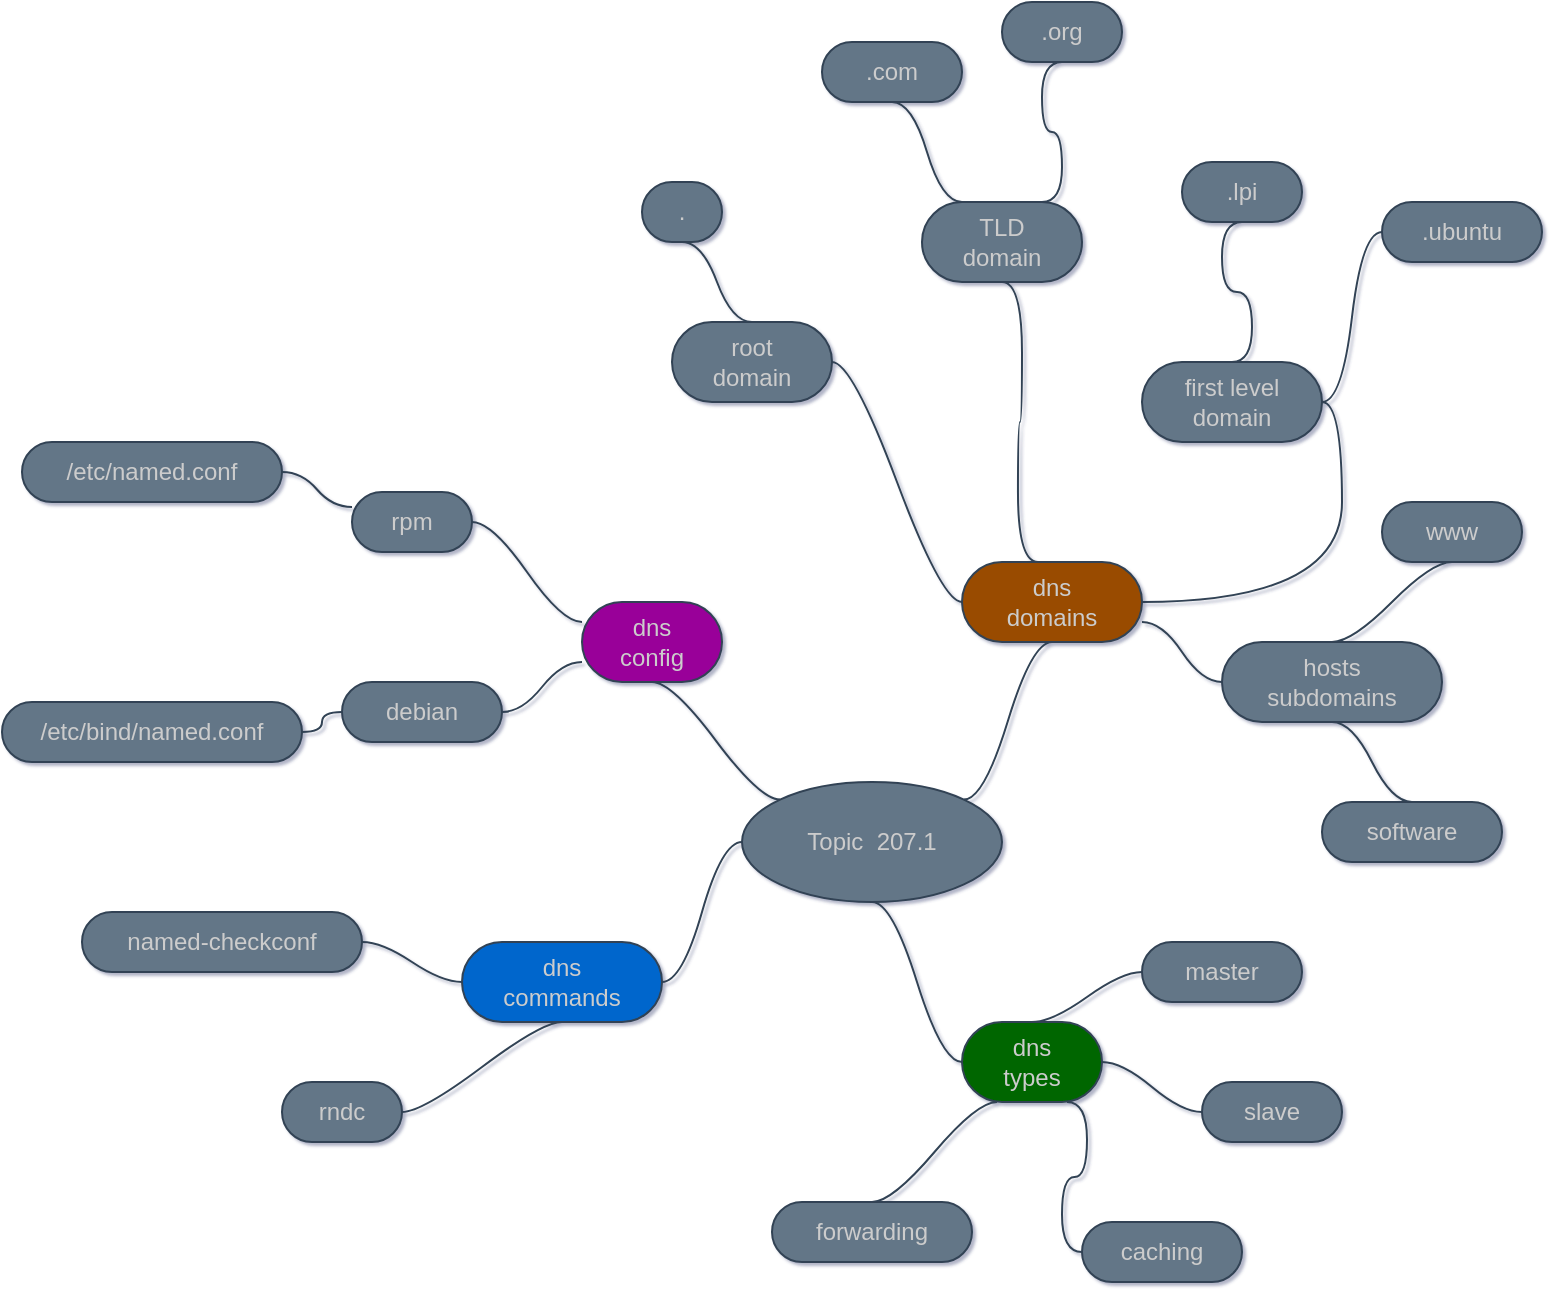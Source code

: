 <mxfile>
    <diagram id="bvMxqJy8REenpndCrTQX" name="Page-1">
        <mxGraphModel dx="925" dy="1609" grid="1" gridSize="10" guides="1" tooltips="1" connect="1" arrows="1" fold="1" page="1" pageScale="1" pageWidth="850" pageHeight="1100" background="none" math="0" shadow="1">
            <root>
                <mxCell id="0"/>
                <mxCell id="1" parent="0"/>
                <mxCell id="8" value="Topic&amp;nbsp; 207.1" style="ellipse;whiteSpace=wrap;html=1;align=center;treeFolding=1;treeMoving=1;newEdgeStyle={&quot;edgeStyle&quot;:&quot;entityRelationEdgeStyle&quot;,&quot;startArrow&quot;:&quot;none&quot;,&quot;endArrow&quot;:&quot;none&quot;,&quot;segment&quot;:10,&quot;curved&quot;:1};fillColor=#647687;fontColor=#CCCCCC;strokeColor=#314354;" parent="1" vertex="1">
                    <mxGeometry x="420" y="-450" width="130" height="60" as="geometry"/>
                </mxCell>
                <mxCell id="66" value="" style="edgeStyle=entityRelationEdgeStyle;startArrow=none;endArrow=none;segment=10;curved=1;exitX=0;exitY=0.5;exitDx=0;exitDy=0;entryX=1;entryY=0.5;entryDx=0;entryDy=0;fillColor=#647687;strokeColor=#314354;shadow=0;fontColor=#CCCCCC;" parent="1" source="8" target="14" edge="1">
                    <mxGeometry relative="1" as="geometry">
                        <mxPoint x="251.2" y="129.5" as="sourcePoint"/>
                        <mxPoint x="120" y="-40" as="targetPoint"/>
                    </mxGeometry>
                </mxCell>
                <mxCell id="32" value="" style="edgeStyle=entityRelationEdgeStyle;startArrow=none;endArrow=none;segment=10;curved=1;exitX=0;exitY=0;exitDx=0;exitDy=0;entryX=0.5;entryY=1;entryDx=0;entryDy=0;fillColor=#647687;strokeColor=#314354;shadow=0;fontColor=#CCCCCC;" parent="1" source="8" target="45" edge="1">
                    <mxGeometry relative="1" as="geometry">
                        <mxPoint x="310" y="70" as="sourcePoint"/>
                        <mxPoint x="140" y="-135" as="targetPoint"/>
                    </mxGeometry>
                </mxCell>
                <mxCell id="27" value="" style="edgeStyle=entityRelationEdgeStyle;startArrow=none;endArrow=none;segment=10;curved=1;fillColor=#647687;strokeColor=#314354;shadow=0;fontColor=#CCCCCC;exitX=0.5;exitY=1;exitDx=0;exitDy=0;" parent="1" source="14" target="16" edge="1">
                    <mxGeometry relative="1" as="geometry">
                        <mxPoint x="160" y="65" as="sourcePoint"/>
                    </mxGeometry>
                </mxCell>
                <mxCell id="39" value="" style="edgeStyle=entityRelationEdgeStyle;startArrow=none;endArrow=none;segment=10;curved=1;exitX=0;exitY=0.5;exitDx=0;exitDy=0;entryX=1;entryY=0.5;entryDx=0;entryDy=0;fillColor=#647687;strokeColor=#314354;shadow=0;fontColor=#CCCCCC;" parent="1" source="68" target="11" edge="1">
                    <mxGeometry relative="1" as="geometry">
                        <mxPoint x="180" y="20" as="sourcePoint"/>
                        <mxPoint x="235" y="-125" as="targetPoint"/>
                    </mxGeometry>
                </mxCell>
                <mxCell id="45" value="dns&lt;br&gt;config" style="whiteSpace=wrap;html=1;rounded=1;arcSize=50;align=center;verticalAlign=middle;strokeWidth=1;autosize=1;spacing=4;treeFolding=1;treeMoving=1;newEdgeStyle={&quot;edgeStyle&quot;:&quot;entityRelationEdgeStyle&quot;,&quot;startArrow&quot;:&quot;none&quot;,&quot;endArrow&quot;:&quot;none&quot;,&quot;segment&quot;:10,&quot;curved&quot;:1};fillColor=#990099;fontColor=#CCCCCC;strokeColor=#314354;" parent="1" vertex="1">
                    <mxGeometry x="340" y="-540" width="70" height="40" as="geometry"/>
                </mxCell>
                <mxCell id="11" value="/etc/bind/named.conf" style="whiteSpace=wrap;html=1;rounded=1;arcSize=50;align=center;verticalAlign=middle;strokeWidth=1;autosize=1;spacing=4;treeFolding=1;treeMoving=1;newEdgeStyle={&quot;edgeStyle&quot;:&quot;entityRelationEdgeStyle&quot;,&quot;startArrow&quot;:&quot;none&quot;,&quot;endArrow&quot;:&quot;none&quot;,&quot;segment&quot;:10,&quot;curved&quot;:1};fillColor=#647687;fontColor=#CCCCCC;strokeColor=#314354;" parent="1" vertex="1">
                    <mxGeometry x="50" y="-490" width="150" height="30" as="geometry"/>
                </mxCell>
                <mxCell id="14" value="dns&lt;br&gt;commands" style="whiteSpace=wrap;html=1;rounded=1;arcSize=50;align=center;verticalAlign=middle;strokeWidth=1;autosize=1;spacing=4;treeFolding=1;treeMoving=1;newEdgeStyle={&quot;edgeStyle&quot;:&quot;entityRelationEdgeStyle&quot;,&quot;startArrow&quot;:&quot;none&quot;,&quot;endArrow&quot;:&quot;none&quot;,&quot;segment&quot;:10,&quot;curved&quot;:1};fillColor=#0066CC;fontColor=#CCCCCC;strokeColor=#314354;" parent="1" vertex="1">
                    <mxGeometry x="280" y="-370" width="100" height="40" as="geometry"/>
                </mxCell>
                <mxCell id="16" value="rndc" style="whiteSpace=wrap;html=1;rounded=1;arcSize=50;align=center;verticalAlign=middle;strokeWidth=1;autosize=1;spacing=4;treeFolding=1;treeMoving=1;newEdgeStyle={&quot;edgeStyle&quot;:&quot;entityRelationEdgeStyle&quot;,&quot;startArrow&quot;:&quot;none&quot;,&quot;endArrow&quot;:&quot;none&quot;,&quot;segment&quot;:10,&quot;curved&quot;:1};fillColor=#647687;fontColor=#CCCCCC;strokeColor=#314354;" parent="1" vertex="1">
                    <mxGeometry x="190" y="-300" width="60" height="30" as="geometry"/>
                </mxCell>
                <mxCell id="9" value="rpm" style="whiteSpace=wrap;html=1;rounded=1;arcSize=50;align=center;verticalAlign=middle;strokeWidth=1;autosize=1;spacing=4;treeFolding=1;treeMoving=1;newEdgeStyle={&quot;edgeStyle&quot;:&quot;entityRelationEdgeStyle&quot;,&quot;startArrow&quot;:&quot;none&quot;,&quot;endArrow&quot;:&quot;none&quot;,&quot;segment&quot;:10,&quot;curved&quot;:1};fillColor=#647687;fontColor=#CCCCCC;strokeColor=#314354;" parent="1" vertex="1">
                    <mxGeometry x="225" y="-595" width="60" height="30" as="geometry"/>
                </mxCell>
                <mxCell id="4" value="" style="edgeStyle=entityRelationEdgeStyle;startArrow=none;endArrow=none;segment=10;curved=1;exitX=0;exitY=0.25;exitDx=0;exitDy=0;fillColor=#647687;strokeColor=#314354;shadow=0;fontColor=#CCCCCC;" parent="1" source="45" target="9" edge="1">
                    <mxGeometry relative="1" as="geometry"/>
                </mxCell>
                <mxCell id="68" value="debian" style="whiteSpace=wrap;html=1;rounded=1;arcSize=50;align=center;verticalAlign=middle;strokeWidth=1;autosize=1;spacing=4;treeFolding=1;treeMoving=1;newEdgeStyle={&quot;edgeStyle&quot;:&quot;entityRelationEdgeStyle&quot;,&quot;startArrow&quot;:&quot;none&quot;,&quot;endArrow&quot;:&quot;none&quot;,&quot;segment&quot;:10,&quot;curved&quot;:1};fillColor=#647687;fontColor=#CCCCCC;strokeColor=#314354;" parent="1" vertex="1">
                    <mxGeometry x="220" y="-500" width="80" height="30" as="geometry"/>
                </mxCell>
                <mxCell id="69" value="" style="edgeStyle=entityRelationEdgeStyle;startArrow=none;endArrow=none;segment=10;curved=1;exitX=0;exitY=0.75;exitDx=0;exitDy=0;fillColor=#647687;strokeColor=#314354;shadow=0;fontColor=#CCCCCC;" parent="1" source="45" target="68" edge="1">
                    <mxGeometry relative="1" as="geometry">
                        <mxPoint x="330" y="-545" as="sourcePoint"/>
                    </mxGeometry>
                </mxCell>
                <mxCell id="74" value="/etc/named.conf" style="whiteSpace=wrap;html=1;rounded=1;arcSize=50;align=center;verticalAlign=middle;strokeWidth=1;autosize=1;spacing=4;treeFolding=1;treeMoving=1;newEdgeStyle={&quot;edgeStyle&quot;:&quot;entityRelationEdgeStyle&quot;,&quot;startArrow&quot;:&quot;none&quot;,&quot;endArrow&quot;:&quot;none&quot;,&quot;segment&quot;:10,&quot;curved&quot;:1};fillColor=#647687;fontColor=#CCCCCC;strokeColor=#314354;" parent="1" vertex="1">
                    <mxGeometry x="60" y="-620" width="130" height="30" as="geometry"/>
                </mxCell>
                <mxCell id="75" value="" style="edgeStyle=entityRelationEdgeStyle;startArrow=none;endArrow=none;segment=10;curved=1;exitX=0;exitY=0.25;exitDx=0;exitDy=0;fillColor=#647687;strokeColor=#314354;shadow=0;fontColor=#CCCCCC;entryX=1;entryY=0.5;entryDx=0;entryDy=0;" parent="1" source="9" target="74" edge="1">
                    <mxGeometry relative="1" as="geometry">
                        <mxPoint x="439.02" y="-345" as="sourcePoint"/>
                    </mxGeometry>
                </mxCell>
                <mxCell id="76" value="root&lt;br&gt;domain" style="whiteSpace=wrap;html=1;rounded=1;arcSize=50;align=center;verticalAlign=middle;strokeWidth=1;autosize=1;spacing=4;treeFolding=1;treeMoving=1;newEdgeStyle={&quot;edgeStyle&quot;:&quot;entityRelationEdgeStyle&quot;,&quot;startArrow&quot;:&quot;none&quot;,&quot;endArrow&quot;:&quot;none&quot;,&quot;segment&quot;:10,&quot;curved&quot;:1};fillColor=#647687;fontColor=#CCCCCC;strokeColor=#314354;" parent="1" vertex="1">
                    <mxGeometry x="385" y="-680" width="80" height="40" as="geometry"/>
                </mxCell>
                <mxCell id="77" value="" style="edgeStyle=entityRelationEdgeStyle;startArrow=none;endArrow=none;segment=10;curved=1;fillColor=#647687;strokeColor=#314354;shadow=0;fontColor=#CCCCCC;" parent="1" source="98" target="76" edge="1">
                    <mxGeometry relative="1" as="geometry">
                        <mxPoint x="595" y="-435" as="sourcePoint"/>
                    </mxGeometry>
                </mxCell>
                <mxCell id="78" value="TLD&lt;br&gt;domain" style="whiteSpace=wrap;html=1;rounded=1;arcSize=50;align=center;verticalAlign=middle;strokeWidth=1;autosize=1;spacing=4;treeFolding=1;treeMoving=1;newEdgeStyle={&quot;edgeStyle&quot;:&quot;entityRelationEdgeStyle&quot;,&quot;startArrow&quot;:&quot;none&quot;,&quot;endArrow&quot;:&quot;none&quot;,&quot;segment&quot;:10,&quot;curved&quot;:1};fillColor=#647687;fontColor=#CCCCCC;strokeColor=#314354;" parent="1" vertex="1">
                    <mxGeometry x="510" y="-740" width="80" height="40" as="geometry"/>
                </mxCell>
                <mxCell id="79" value="" style="edgeStyle=entityRelationEdgeStyle;startArrow=none;endArrow=none;segment=10;curved=1;exitX=0.422;exitY=0;exitDx=0;exitDy=0;fillColor=#647687;strokeColor=#314354;fontColor=#CCCCCC;exitPerimeter=0;entryX=0.5;entryY=1;entryDx=0;entryDy=0;" parent="1" source="98" target="78" edge="1">
                    <mxGeometry relative="1" as="geometry">
                        <mxPoint x="640" y="-405" as="sourcePoint"/>
                    </mxGeometry>
                </mxCell>
                <mxCell id="81" value="first level&lt;br&gt;domain" style="whiteSpace=wrap;html=1;rounded=1;arcSize=50;align=center;verticalAlign=middle;strokeWidth=1;autosize=1;spacing=4;treeFolding=1;treeMoving=1;newEdgeStyle={&quot;edgeStyle&quot;:&quot;entityRelationEdgeStyle&quot;,&quot;startArrow&quot;:&quot;none&quot;,&quot;endArrow&quot;:&quot;none&quot;,&quot;segment&quot;:10,&quot;curved&quot;:1};fillColor=#647687;fontColor=#CCCCCC;strokeColor=#314354;" parent="1" vertex="1">
                    <mxGeometry x="620" y="-660" width="90" height="40" as="geometry"/>
                </mxCell>
                <mxCell id="82" value="" style="edgeStyle=entityRelationEdgeStyle;startArrow=none;endArrow=none;segment=10;curved=1;exitX=1;exitY=0.5;exitDx=0;exitDy=0;fillColor=#647687;strokeColor=#314354;shadow=0;fontColor=#CCCCCC;" parent="1" source="98" target="81" edge="1">
                    <mxGeometry relative="1" as="geometry">
                        <mxPoint x="630" y="-375" as="sourcePoint"/>
                    </mxGeometry>
                </mxCell>
                <mxCell id="83" value="hosts&lt;br&gt;subdomains" style="whiteSpace=wrap;html=1;rounded=1;arcSize=50;align=center;verticalAlign=middle;strokeWidth=1;autosize=1;spacing=4;treeFolding=1;treeMoving=1;newEdgeStyle={&quot;edgeStyle&quot;:&quot;entityRelationEdgeStyle&quot;,&quot;startArrow&quot;:&quot;none&quot;,&quot;endArrow&quot;:&quot;none&quot;,&quot;segment&quot;:10,&quot;curved&quot;:1};fillColor=#647687;fontColor=#CCCCCC;strokeColor=#314354;" parent="1" vertex="1">
                    <mxGeometry x="660" y="-520" width="110" height="40" as="geometry"/>
                </mxCell>
                <mxCell id="84" value="" style="edgeStyle=entityRelationEdgeStyle;startArrow=none;endArrow=none;segment=10;curved=1;exitX=1;exitY=0.75;exitDx=0;exitDy=0;fillColor=#647687;strokeColor=#314354;shadow=0;fontColor=#CCCCCC;" parent="1" source="98" target="83" edge="1">
                    <mxGeometry relative="1" as="geometry">
                        <mxPoint x="540.962" y="-396.213" as="sourcePoint"/>
                    </mxGeometry>
                </mxCell>
                <mxCell id="85" value="dns&lt;br&gt;types" style="whiteSpace=wrap;html=1;rounded=1;arcSize=50;align=center;verticalAlign=middle;strokeWidth=1;autosize=1;spacing=4;treeFolding=1;treeMoving=1;newEdgeStyle={&quot;edgeStyle&quot;:&quot;entityRelationEdgeStyle&quot;,&quot;startArrow&quot;:&quot;none&quot;,&quot;endArrow&quot;:&quot;none&quot;,&quot;segment&quot;:10,&quot;curved&quot;:1};fillColor=#006600;fontColor=#CCCCCC;strokeColor=#314354;" parent="1" vertex="1">
                    <mxGeometry x="530" y="-330" width="70" height="40" as="geometry"/>
                </mxCell>
                <mxCell id="86" value="" style="edgeStyle=entityRelationEdgeStyle;startArrow=none;endArrow=none;segment=10;curved=1;exitX=0.5;exitY=1;exitDx=0;exitDy=0;fillColor=#647687;strokeColor=#314354;shadow=0;fontColor=#CCCCCC;" parent="1" source="8" target="85" edge="1">
                    <mxGeometry relative="1" as="geometry">
                        <mxPoint x="460" y="-310" as="sourcePoint"/>
                    </mxGeometry>
                </mxCell>
                <mxCell id="88" value=".com" style="whiteSpace=wrap;html=1;rounded=1;arcSize=50;align=center;verticalAlign=middle;strokeWidth=1;autosize=1;spacing=4;treeFolding=1;treeMoving=1;newEdgeStyle={&quot;edgeStyle&quot;:&quot;entityRelationEdgeStyle&quot;,&quot;startArrow&quot;:&quot;none&quot;,&quot;endArrow&quot;:&quot;none&quot;,&quot;segment&quot;:10,&quot;curved&quot;:1};fillColor=#647687;fontColor=#CCCCCC;strokeColor=#314354;" parent="1" vertex="1" collapsed="1">
                    <mxGeometry x="460" y="-820" width="70" height="30" as="geometry"/>
                </mxCell>
                <mxCell id="89" value="" style="edgeStyle=entityRelationEdgeStyle;startArrow=none;endArrow=none;segment=10;curved=1;exitX=0.25;exitY=0;exitDx=0;exitDy=0;fillColor=#647687;strokeColor=#314354;shadow=0;fontColor=#CCCCCC;entryX=0.5;entryY=1;entryDx=0;entryDy=0;" parent="1" source="78" target="88" edge="1">
                    <mxGeometry relative="1" as="geometry">
                        <mxPoint x="530.002" y="-271.213" as="sourcePoint"/>
                    </mxGeometry>
                </mxCell>
                <mxCell id="93" value="." style="whiteSpace=wrap;html=1;rounded=1;arcSize=50;align=center;verticalAlign=middle;strokeWidth=1;autosize=1;spacing=4;treeFolding=1;treeMoving=1;newEdgeStyle={&quot;edgeStyle&quot;:&quot;entityRelationEdgeStyle&quot;,&quot;startArrow&quot;:&quot;none&quot;,&quot;endArrow&quot;:&quot;none&quot;,&quot;segment&quot;:10,&quot;curved&quot;:1};fillColor=#647687;fontColor=#CCCCCC;strokeColor=#314354;" parent="1" vertex="1">
                    <mxGeometry x="370" y="-750" width="40" height="30" as="geometry"/>
                </mxCell>
                <mxCell id="94" value="" style="edgeStyle=entityRelationEdgeStyle;startArrow=none;endArrow=none;segment=10;curved=1;exitX=0.5;exitY=0;exitDx=0;exitDy=0;fillColor=#647687;strokeColor=#314354;shadow=0;fontColor=#CCCCCC;entryX=0.5;entryY=1;entryDx=0;entryDy=0;" parent="1" source="76" target="93" edge="1">
                    <mxGeometry relative="1" as="geometry">
                        <mxPoint x="550.962" y="-386.213" as="sourcePoint"/>
                    </mxGeometry>
                </mxCell>
                <mxCell id="96" value=".org" style="whiteSpace=wrap;html=1;rounded=1;arcSize=50;align=center;verticalAlign=middle;strokeWidth=1;autosize=1;spacing=4;treeFolding=1;treeMoving=1;newEdgeStyle={&quot;edgeStyle&quot;:&quot;entityRelationEdgeStyle&quot;,&quot;startArrow&quot;:&quot;none&quot;,&quot;endArrow&quot;:&quot;none&quot;,&quot;segment&quot;:10,&quot;curved&quot;:1};fillColor=#647687;fontColor=#CCCCCC;strokeColor=#314354;" parent="1" vertex="1">
                    <mxGeometry x="550.0" y="-840" width="60" height="30" as="geometry"/>
                </mxCell>
                <mxCell id="97" value="" style="edgeStyle=entityRelationEdgeStyle;startArrow=none;endArrow=none;segment=10;curved=1;exitX=0.75;exitY=0;exitDx=0;exitDy=0;fillColor=#647687;strokeColor=#314354;shadow=0;fontColor=#CCCCCC;entryX=0.5;entryY=1;entryDx=0;entryDy=0;" parent="1" source="78" target="96" edge="1">
                    <mxGeometry relative="1" as="geometry">
                        <mxPoint x="540.962" y="-396.213" as="sourcePoint"/>
                    </mxGeometry>
                </mxCell>
                <mxCell id="98" value="dns&lt;br&gt;domains" style="whiteSpace=wrap;html=1;rounded=1;arcSize=50;align=center;verticalAlign=middle;strokeWidth=1;autosize=1;spacing=4;treeFolding=1;treeMoving=1;newEdgeStyle={&quot;edgeStyle&quot;:&quot;entityRelationEdgeStyle&quot;,&quot;startArrow&quot;:&quot;none&quot;,&quot;endArrow&quot;:&quot;none&quot;,&quot;segment&quot;:10,&quot;curved&quot;:1};fillColor=#994C00;fontColor=#CCCCCC;strokeColor=#314354;" parent="1" vertex="1">
                    <mxGeometry x="530.0" y="-560" width="90" height="40" as="geometry"/>
                </mxCell>
                <mxCell id="99" value="" style="edgeStyle=entityRelationEdgeStyle;startArrow=none;endArrow=none;segment=10;curved=1;exitX=1;exitY=0;exitDx=0;exitDy=0;fillColor=#647687;strokeColor=#314354;shadow=0;fontColor=#CCCCCC;entryX=0.5;entryY=1;entryDx=0;entryDy=0;" parent="1" source="8" target="98" edge="1">
                    <mxGeometry relative="1" as="geometry">
                        <mxPoint x="490.002" y="-210.003" as="sourcePoint"/>
                    </mxGeometry>
                </mxCell>
                <mxCell id="100" value="named-checkconf" style="whiteSpace=wrap;html=1;rounded=1;arcSize=50;align=center;verticalAlign=middle;strokeWidth=1;autosize=1;spacing=4;treeFolding=1;treeMoving=1;newEdgeStyle={&quot;edgeStyle&quot;:&quot;entityRelationEdgeStyle&quot;,&quot;startArrow&quot;:&quot;none&quot;,&quot;endArrow&quot;:&quot;none&quot;,&quot;segment&quot;:10,&quot;curved&quot;:1};fillColor=#647687;fontColor=#CCCCCC;strokeColor=#314354;" parent="1" vertex="1">
                    <mxGeometry x="90.0" y="-385" width="140" height="30" as="geometry"/>
                </mxCell>
                <mxCell id="101" value="" style="edgeStyle=entityRelationEdgeStyle;startArrow=none;endArrow=none;segment=10;curved=1;fillColor=#647687;strokeColor=#314354;shadow=0;fontColor=#CCCCCC;entryX=1;entryY=0.5;entryDx=0;entryDy=0;" parent="1" source="14" target="100" edge="1">
                    <mxGeometry relative="1" as="geometry">
                        <mxPoint x="480" y="-320" as="sourcePoint"/>
                    </mxGeometry>
                </mxCell>
                <mxCell id="102" value=".lpi" style="whiteSpace=wrap;html=1;rounded=1;arcSize=50;align=center;verticalAlign=middle;strokeWidth=1;autosize=1;spacing=4;treeFolding=1;treeMoving=1;newEdgeStyle={&quot;edgeStyle&quot;:&quot;entityRelationEdgeStyle&quot;,&quot;startArrow&quot;:&quot;none&quot;,&quot;endArrow&quot;:&quot;none&quot;,&quot;segment&quot;:10,&quot;curved&quot;:1};fillColor=#647687;fontColor=#CCCCCC;strokeColor=#314354;" parent="1" vertex="1">
                    <mxGeometry x="640" y="-760" width="60" height="30" as="geometry"/>
                </mxCell>
                <mxCell id="103" value="" style="edgeStyle=entityRelationEdgeStyle;startArrow=none;endArrow=none;segment=10;curved=1;exitX=0.5;exitY=0;exitDx=0;exitDy=0;fillColor=#647687;strokeColor=#314354;shadow=0;fontColor=#CCCCCC;entryX=0.5;entryY=1;entryDx=0;entryDy=0;" parent="1" source="81" target="102" edge="1">
                    <mxGeometry relative="1" as="geometry">
                        <mxPoint x="640" y="-685" as="sourcePoint"/>
                    </mxGeometry>
                </mxCell>
                <mxCell id="104" value=".ubuntu" style="whiteSpace=wrap;html=1;rounded=1;arcSize=50;align=center;verticalAlign=middle;strokeWidth=1;autosize=1;spacing=4;treeFolding=1;treeMoving=1;newEdgeStyle={&quot;edgeStyle&quot;:&quot;entityRelationEdgeStyle&quot;,&quot;startArrow&quot;:&quot;none&quot;,&quot;endArrow&quot;:&quot;none&quot;,&quot;segment&quot;:10,&quot;curved&quot;:1};fillColor=#647687;fontColor=#CCCCCC;strokeColor=#314354;" parent="1" vertex="1">
                    <mxGeometry x="740" y="-740" width="80" height="30" as="geometry"/>
                </mxCell>
                <mxCell id="105" value="" style="edgeStyle=entityRelationEdgeStyle;startArrow=none;endArrow=none;segment=10;curved=1;fillColor=#647687;strokeColor=#314354;shadow=0;fontColor=#CCCCCC;exitX=1;exitY=0.5;exitDx=0;exitDy=0;" parent="1" source="81" target="104" edge="1">
                    <mxGeometry relative="1" as="geometry">
                        <mxPoint x="730" y="-640" as="sourcePoint"/>
                    </mxGeometry>
                </mxCell>
                <mxCell id="106" value="www" style="whiteSpace=wrap;html=1;rounded=1;arcSize=50;align=center;verticalAlign=middle;strokeWidth=1;autosize=1;spacing=4;treeFolding=1;treeMoving=1;newEdgeStyle={&quot;edgeStyle&quot;:&quot;entityRelationEdgeStyle&quot;,&quot;startArrow&quot;:&quot;none&quot;,&quot;endArrow&quot;:&quot;none&quot;,&quot;segment&quot;:10,&quot;curved&quot;:1};fillColor=#647687;fontColor=#CCCCCC;strokeColor=#314354;" parent="1" vertex="1">
                    <mxGeometry x="740" y="-590" width="70" height="30" as="geometry"/>
                </mxCell>
                <mxCell id="107" value="" style="edgeStyle=entityRelationEdgeStyle;startArrow=none;endArrow=none;segment=10;curved=1;exitX=0.5;exitY=0;exitDx=0;exitDy=0;fillColor=#647687;strokeColor=#314354;shadow=0;fontColor=#CCCCCC;entryX=0.5;entryY=1;entryDx=0;entryDy=0;" parent="1" source="83" target="106" edge="1">
                    <mxGeometry relative="1" as="geometry">
                        <mxPoint x="610" y="-540" as="sourcePoint"/>
                    </mxGeometry>
                </mxCell>
                <mxCell id="108" value="software" style="whiteSpace=wrap;html=1;rounded=1;arcSize=50;align=center;verticalAlign=middle;strokeWidth=1;autosize=1;spacing=4;treeFolding=1;treeMoving=1;newEdgeStyle={&quot;edgeStyle&quot;:&quot;entityRelationEdgeStyle&quot;,&quot;startArrow&quot;:&quot;none&quot;,&quot;endArrow&quot;:&quot;none&quot;,&quot;segment&quot;:10,&quot;curved&quot;:1};fillColor=#647687;fontColor=#CCCCCC;strokeColor=#314354;" parent="1" vertex="1">
                    <mxGeometry x="710" y="-440" width="90" height="30" as="geometry"/>
                </mxCell>
                <mxCell id="109" value="" style="edgeStyle=entityRelationEdgeStyle;startArrow=none;endArrow=none;segment=10;curved=1;exitX=0.5;exitY=1;exitDx=0;exitDy=0;fillColor=#647687;strokeColor=#314354;shadow=0;fontColor=#CCCCCC;entryX=0.5;entryY=0;entryDx=0;entryDy=0;" parent="1" source="83" target="108" edge="1">
                    <mxGeometry relative="1" as="geometry">
                        <mxPoint x="620" y="-530" as="sourcePoint"/>
                    </mxGeometry>
                </mxCell>
                <mxCell id="110" value="master" style="whiteSpace=wrap;html=1;rounded=1;arcSize=50;align=center;verticalAlign=middle;strokeWidth=1;autosize=1;spacing=4;treeFolding=1;treeMoving=1;newEdgeStyle={&quot;edgeStyle&quot;:&quot;entityRelationEdgeStyle&quot;,&quot;startArrow&quot;:&quot;none&quot;,&quot;endArrow&quot;:&quot;none&quot;,&quot;segment&quot;:10,&quot;curved&quot;:1};fillColor=#647687;fontColor=#CCCCCC;strokeColor=#314354;" parent="1" vertex="1">
                    <mxGeometry x="620" y="-370" width="80" height="30" as="geometry"/>
                </mxCell>
                <mxCell id="111" value="" style="edgeStyle=entityRelationEdgeStyle;startArrow=none;endArrow=none;segment=10;curved=1;exitX=0.5;exitY=0;exitDx=0;exitDy=0;fillColor=#647687;strokeColor=#314354;shadow=0;fontColor=#CCCCCC;" parent="1" source="85" target="110" edge="1">
                    <mxGeometry relative="1" as="geometry">
                        <mxPoint x="620" y="-167.5" as="sourcePoint"/>
                    </mxGeometry>
                </mxCell>
                <mxCell id="116" value="slave" style="whiteSpace=wrap;html=1;rounded=1;arcSize=50;align=center;verticalAlign=middle;strokeWidth=1;autosize=1;spacing=4;treeFolding=1;treeMoving=1;newEdgeStyle={&quot;edgeStyle&quot;:&quot;entityRelationEdgeStyle&quot;,&quot;startArrow&quot;:&quot;none&quot;,&quot;endArrow&quot;:&quot;none&quot;,&quot;segment&quot;:10,&quot;curved&quot;:1};fillColor=#647687;fontColor=#CCCCCC;strokeColor=#314354;" parent="1" vertex="1">
                    <mxGeometry x="650" y="-300" width="70" height="30" as="geometry"/>
                </mxCell>
                <mxCell id="117" value="" style="edgeStyle=entityRelationEdgeStyle;startArrow=none;endArrow=none;segment=10;curved=1;exitX=1;exitY=0.5;exitDx=0;exitDy=0;fillColor=#647687;strokeColor=#314354;shadow=0;fontColor=#CCCCCC;" parent="1" source="85" target="116" edge="1">
                    <mxGeometry relative="1" as="geometry">
                        <mxPoint x="630" y="-157.5" as="sourcePoint"/>
                    </mxGeometry>
                </mxCell>
                <mxCell id="118" value="caching" style="whiteSpace=wrap;html=1;rounded=1;arcSize=50;align=center;verticalAlign=middle;strokeWidth=1;autosize=1;spacing=4;treeFolding=1;treeMoving=1;newEdgeStyle={&quot;edgeStyle&quot;:&quot;entityRelationEdgeStyle&quot;,&quot;startArrow&quot;:&quot;none&quot;,&quot;endArrow&quot;:&quot;none&quot;,&quot;segment&quot;:10,&quot;curved&quot;:1};fillColor=#647687;fontColor=#CCCCCC;strokeColor=#314354;" parent="1" vertex="1">
                    <mxGeometry x="590" y="-230" width="80" height="30" as="geometry"/>
                </mxCell>
                <mxCell id="119" value="" style="edgeStyle=entityRelationEdgeStyle;startArrow=none;endArrow=none;segment=10;curved=1;exitX=0.75;exitY=1;exitDx=0;exitDy=0;fillColor=#647687;strokeColor=#314354;shadow=0;fontColor=#CCCCCC;" parent="1" source="85" target="118" edge="1">
                    <mxGeometry relative="1" as="geometry">
                        <mxPoint x="640" y="-147.5" as="sourcePoint"/>
                    </mxGeometry>
                </mxCell>
                <mxCell id="122" value="forwarding" style="whiteSpace=wrap;html=1;rounded=1;arcSize=50;align=center;verticalAlign=middle;strokeWidth=1;autosize=1;spacing=4;treeFolding=1;treeMoving=1;newEdgeStyle={&quot;edgeStyle&quot;:&quot;entityRelationEdgeStyle&quot;,&quot;startArrow&quot;:&quot;none&quot;,&quot;endArrow&quot;:&quot;none&quot;,&quot;segment&quot;:10,&quot;curved&quot;:1};fillColor=#647687;fontColor=#CCCCCC;strokeColor=#314354;" parent="1" vertex="1">
                    <mxGeometry x="435" y="-240" width="100" height="30" as="geometry"/>
                </mxCell>
                <mxCell id="123" value="" style="edgeStyle=entityRelationEdgeStyle;startArrow=none;endArrow=none;segment=10;curved=1;exitX=0.25;exitY=1;exitDx=0;exitDy=0;fillColor=#647687;strokeColor=#314354;shadow=0;fontColor=#CCCCCC;entryX=0.5;entryY=0;entryDx=0;entryDy=0;" parent="1" source="85" target="122" edge="1">
                    <mxGeometry relative="1" as="geometry">
                        <mxPoint x="652.5" y="-57.5" as="sourcePoint"/>
                    </mxGeometry>
                </mxCell>
            </root>
        </mxGraphModel>
    </diagram>
</mxfile>